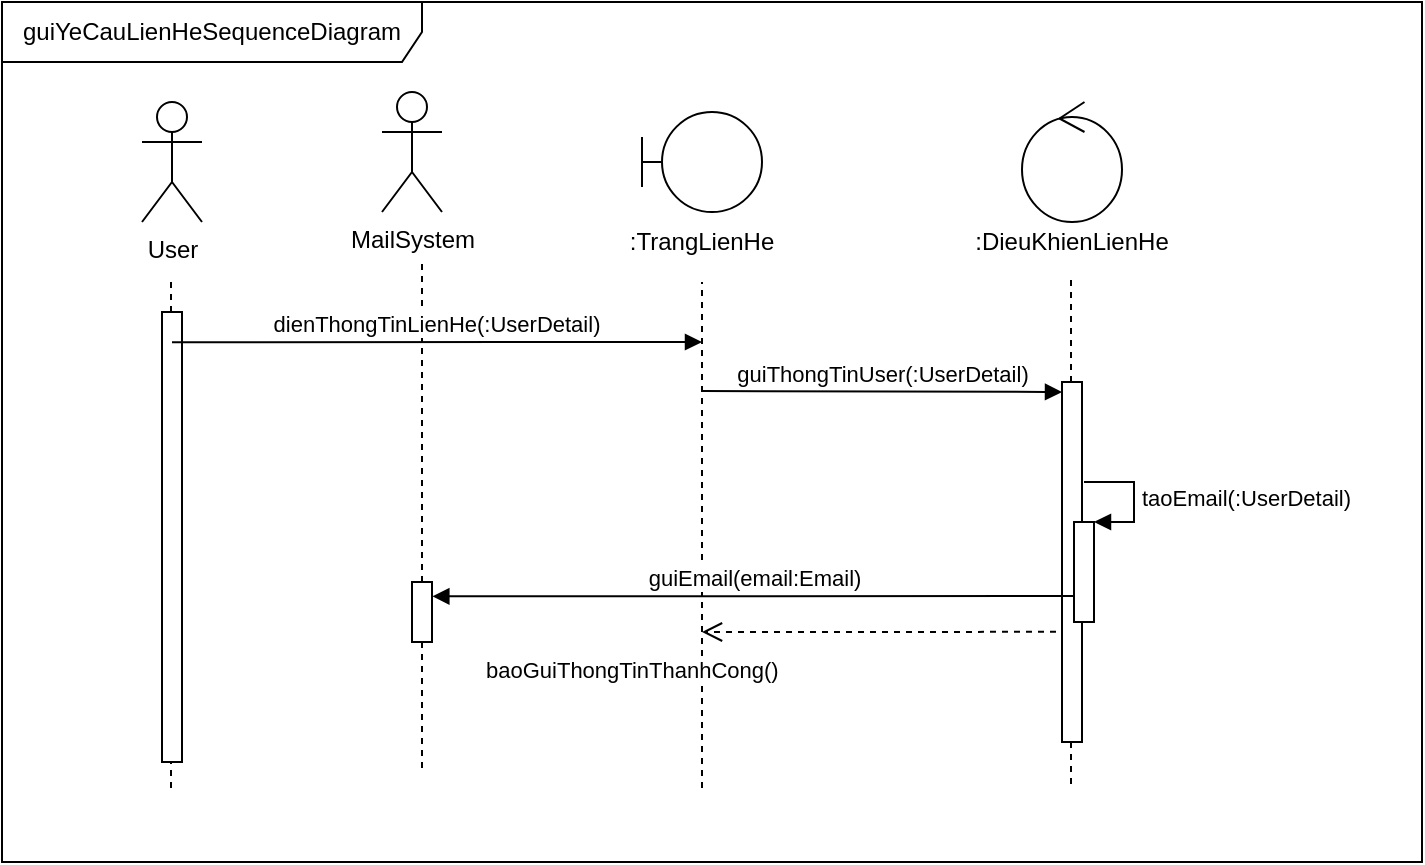 <mxfile version="13.10.0" type="github">
  <diagram id="sI9TE-EgJMLFVtIxXHHQ" name="Page-1">
    <mxGraphModel dx="1786" dy="544" grid="1" gridSize="10" guides="1" tooltips="1" connect="1" arrows="1" fold="1" page="1" pageScale="1" pageWidth="850" pageHeight="1100" math="0" shadow="0">
      <root>
        <mxCell id="0" />
        <mxCell id="1" parent="0" />
        <mxCell id="GdoIcgviskt0OY-vlsV1-24" value="" style="endArrow=none;dashed=1;html=1;" parent="1" edge="1" source="GdoIcgviskt0OY-vlsV1-34">
          <mxGeometry width="50" height="50" relative="1" as="geometry">
            <mxPoint x="180" y="423" as="sourcePoint" />
            <mxPoint x="180" y="170" as="targetPoint" />
          </mxGeometry>
        </mxCell>
        <mxCell id="GdoIcgviskt0OY-vlsV1-2" value="User" style="shape=umlActor;verticalLabelPosition=bottom;verticalAlign=top;html=1;outlineConnect=0;" parent="1" vertex="1">
          <mxGeometry x="40" y="90" width="30" height="60" as="geometry" />
        </mxCell>
        <mxCell id="GdoIcgviskt0OY-vlsV1-3" value="" style="shape=umlBoundary;whiteSpace=wrap;html=1;" parent="1" vertex="1">
          <mxGeometry x="290" y="95" width="60" height="50" as="geometry" />
        </mxCell>
        <mxCell id="GdoIcgviskt0OY-vlsV1-4" value="" style="ellipse;shape=umlControl;whiteSpace=wrap;html=1;" parent="1" vertex="1">
          <mxGeometry x="480" y="90" width="50" height="60" as="geometry" />
        </mxCell>
        <mxCell id="GdoIcgviskt0OY-vlsV1-6" value=":TrangLienHe" style="text;html=1;strokeColor=none;fillColor=none;align=center;verticalAlign=middle;whiteSpace=wrap;rounded=0;" parent="1" vertex="1">
          <mxGeometry x="300" y="150" width="40" height="20" as="geometry" />
        </mxCell>
        <mxCell id="GdoIcgviskt0OY-vlsV1-7" value=":DieuKhienLienHe" style="text;html=1;strokeColor=none;fillColor=none;align=center;verticalAlign=middle;whiteSpace=wrap;rounded=0;" parent="1" vertex="1">
          <mxGeometry x="485" y="150" width="40" height="20" as="geometry" />
        </mxCell>
        <mxCell id="GdoIcgviskt0OY-vlsV1-14" value="" style="endArrow=none;dashed=1;html=1;" parent="1" source="GdoIcgviskt0OY-vlsV1-17" edge="1">
          <mxGeometry width="50" height="50" relative="1" as="geometry">
            <mxPoint x="54.5" y="433" as="sourcePoint" />
            <mxPoint x="54.5" y="180" as="targetPoint" />
          </mxGeometry>
        </mxCell>
        <mxCell id="GdoIcgviskt0OY-vlsV1-15" value="" style="endArrow=none;dashed=1;html=1;" parent="1" edge="1">
          <mxGeometry width="50" height="50" relative="1" as="geometry">
            <mxPoint x="320" y="433" as="sourcePoint" />
            <mxPoint x="320" y="180" as="targetPoint" />
          </mxGeometry>
        </mxCell>
        <mxCell id="GdoIcgviskt0OY-vlsV1-16" value="" style="endArrow=none;dashed=1;html=1;" parent="1" source="GdoIcgviskt0OY-vlsV1-27" edge="1">
          <mxGeometry width="50" height="50" relative="1" as="geometry">
            <mxPoint x="504.5" y="431" as="sourcePoint" />
            <mxPoint x="504.5" y="178" as="targetPoint" />
          </mxGeometry>
        </mxCell>
        <mxCell id="GdoIcgviskt0OY-vlsV1-17" value="" style="html=1;points=[];perimeter=orthogonalPerimeter;" parent="1" vertex="1">
          <mxGeometry x="50" y="195" width="10" height="225" as="geometry" />
        </mxCell>
        <mxCell id="GdoIcgviskt0OY-vlsV1-18" value="" style="endArrow=none;dashed=1;html=1;" parent="1" target="GdoIcgviskt0OY-vlsV1-17" edge="1">
          <mxGeometry width="50" height="50" relative="1" as="geometry">
            <mxPoint x="54.5" y="433" as="sourcePoint" />
            <mxPoint x="54.5" y="180" as="targetPoint" />
          </mxGeometry>
        </mxCell>
        <mxCell id="GdoIcgviskt0OY-vlsV1-21" value="dienThongTinLienHe(:UserDetail)" style="html=1;verticalAlign=bottom;endArrow=block;exitX=0.5;exitY=0.067;exitDx=0;exitDy=0;exitPerimeter=0;" parent="1" edge="1" source="GdoIcgviskt0OY-vlsV1-17">
          <mxGeometry relative="1" as="geometry">
            <mxPoint x="170" y="210" as="sourcePoint" />
            <mxPoint x="320" y="210" as="targetPoint" />
          </mxGeometry>
        </mxCell>
        <mxCell id="GdoIcgviskt0OY-vlsV1-22" value="guiThongTinUser(:UserDetail)" style="html=1;verticalAlign=bottom;endArrow=block;" parent="1" edge="1">
          <mxGeometry relative="1" as="geometry">
            <mxPoint x="320" y="234.5" as="sourcePoint" />
            <mxPoint x="500" y="235" as="targetPoint" />
          </mxGeometry>
        </mxCell>
        <mxCell id="GdoIcgviskt0OY-vlsV1-23" value="MailSystem" style="shape=umlActor;verticalLabelPosition=bottom;verticalAlign=top;html=1;" parent="1" vertex="1">
          <mxGeometry x="160" y="85" width="30" height="60" as="geometry" />
        </mxCell>
        <mxCell id="GdoIcgviskt0OY-vlsV1-27" value="" style="html=1;points=[];perimeter=orthogonalPerimeter;" parent="1" vertex="1">
          <mxGeometry x="500" y="230" width="10" height="180" as="geometry" />
        </mxCell>
        <mxCell id="GdoIcgviskt0OY-vlsV1-28" value="" style="endArrow=none;dashed=1;html=1;" parent="1" target="GdoIcgviskt0OY-vlsV1-27" edge="1">
          <mxGeometry width="50" height="50" relative="1" as="geometry">
            <mxPoint x="504.5" y="431" as="sourcePoint" />
            <mxPoint x="504.5" y="178" as="targetPoint" />
          </mxGeometry>
        </mxCell>
        <mxCell id="GdoIcgviskt0OY-vlsV1-29" value="" style="html=1;points=[];perimeter=orthogonalPerimeter;" parent="1" vertex="1">
          <mxGeometry x="506" y="300" width="10" height="50" as="geometry" />
        </mxCell>
        <mxCell id="GdoIcgviskt0OY-vlsV1-30" value="taoEmail(:UserDetail)" style="edgeStyle=orthogonalEdgeStyle;html=1;align=left;spacingLeft=2;endArrow=block;rounded=0;entryX=1;entryY=0;" parent="1" target="GdoIcgviskt0OY-vlsV1-29" edge="1">
          <mxGeometry relative="1" as="geometry">
            <mxPoint x="511" y="280" as="sourcePoint" />
            <Array as="points">
              <mxPoint x="536" y="280" />
            </Array>
          </mxGeometry>
        </mxCell>
        <mxCell id="GdoIcgviskt0OY-vlsV1-32" value="guiEmail(email:Email)" style="html=1;verticalAlign=bottom;endArrow=block;exitX=0;exitY=0.375;exitDx=0;exitDy=0;exitPerimeter=0;entryX=1.018;entryY=0.239;entryDx=0;entryDy=0;entryPerimeter=0;" parent="1" edge="1" target="GdoIcgviskt0OY-vlsV1-34">
          <mxGeometry relative="1" as="geometry">
            <mxPoint x="506" y="337" as="sourcePoint" />
            <mxPoint x="240" y="337" as="targetPoint" />
          </mxGeometry>
        </mxCell>
        <mxCell id="GdoIcgviskt0OY-vlsV1-35" value="" style="html=1;verticalAlign=bottom;endArrow=open;dashed=1;endSize=8;exitX=-0.3;exitY=0.694;exitDx=0;exitDy=0;exitPerimeter=0;" parent="1" source="GdoIcgviskt0OY-vlsV1-27" edge="1">
          <mxGeometry relative="1" as="geometry">
            <mxPoint x="320" y="355" as="targetPoint" />
            <mxPoint x="290" y="270" as="sourcePoint" />
          </mxGeometry>
        </mxCell>
        <mxCell id="GdoIcgviskt0OY-vlsV1-36" value="&lt;div style=&quot;text-align: center&quot;&gt;&lt;font face=&quot;helvetica&quot;&gt;&lt;span style=&quot;font-size: 11px ; background-color: rgb(255 , 255 , 255)&quot;&gt;baoGuiThongTinThanhCong()&lt;/span&gt;&lt;/font&gt;&lt;/div&gt;" style="text;whiteSpace=wrap;html=1;" parent="1" vertex="1">
          <mxGeometry x="210" y="360" width="140" height="30" as="geometry" />
        </mxCell>
        <mxCell id="GdoIcgviskt0OY-vlsV1-34" value="" style="html=1;points=[];perimeter=orthogonalPerimeter;" parent="1" vertex="1">
          <mxGeometry x="175" y="330" width="10" height="30" as="geometry" />
        </mxCell>
        <mxCell id="EH5pAkODEo0S8gmq3Pq--1" value="" style="endArrow=none;dashed=1;html=1;" edge="1" parent="1" target="GdoIcgviskt0OY-vlsV1-34">
          <mxGeometry width="50" height="50" relative="1" as="geometry">
            <mxPoint x="180" y="423" as="sourcePoint" />
            <mxPoint x="180" y="170" as="targetPoint" />
          </mxGeometry>
        </mxCell>
        <mxCell id="EH5pAkODEo0S8gmq3Pq--2" value="guiYeCauLienHeSequenceDiagram" style="shape=umlFrame;whiteSpace=wrap;html=1;width=210;height=30;" vertex="1" parent="1">
          <mxGeometry x="-30" y="40" width="710" height="430" as="geometry" />
        </mxCell>
      </root>
    </mxGraphModel>
  </diagram>
</mxfile>
